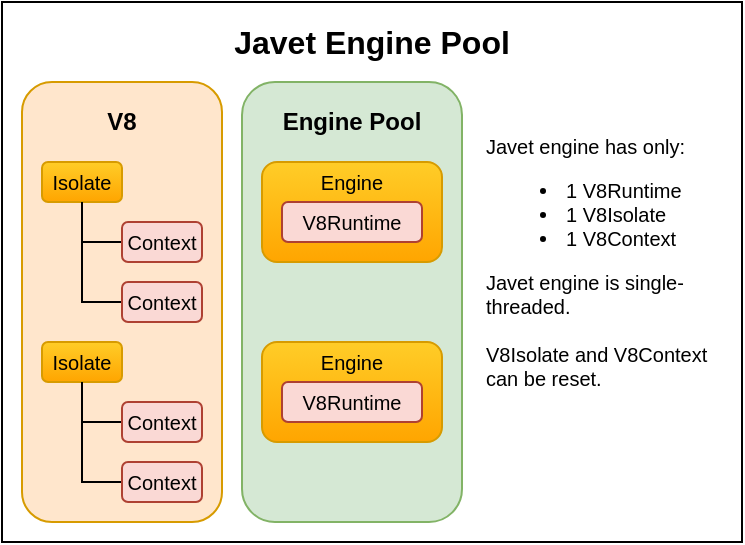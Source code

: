 <mxfile version="14.1.8" type="device"><diagram id="CHu1ZlpHBPhQGemirXZb" name="Page-1"><mxGraphModel dx="1436" dy="1016" grid="1" gridSize="10" guides="1" tooltips="1" connect="1" arrows="1" fold="1" page="1" pageScale="1" pageWidth="850" pageHeight="1100" math="0" shadow="0"><root><mxCell id="0"/><mxCell id="1" parent="0"/><mxCell id="9jHNQohJ6zs4diYaYj3G-8" value="" style="rounded=0;whiteSpace=wrap;html=1;fontSize=10;" parent="1" vertex="1"><mxGeometry x="30" width="370" height="270" as="geometry"/></mxCell><mxCell id="9jHNQohJ6zs4diYaYj3G-9" value="Javet Engine Pool" style="text;html=1;strokeColor=none;fillColor=none;align=center;verticalAlign=middle;whiteSpace=wrap;rounded=0;fontStyle=1;fontSize=16;" parent="1" vertex="1"><mxGeometry x="40" y="10" width="350" height="20" as="geometry"/></mxCell><mxCell id="9jHNQohJ6zs4diYaYj3G-72" value="" style="rounded=1;whiteSpace=wrap;html=1;fillColor=#ffe6cc;strokeColor=#d79b00;" parent="1" vertex="1"><mxGeometry x="40" y="40" width="100" height="220" as="geometry"/></mxCell><mxCell id="9jHNQohJ6zs4diYaYj3G-73" value="V8" style="text;html=1;strokeColor=none;fillColor=none;align=center;verticalAlign=middle;whiteSpace=wrap;rounded=0;fontStyle=1" parent="1" vertex="1"><mxGeometry x="70" y="50" width="40" height="20" as="geometry"/></mxCell><mxCell id="9jHNQohJ6zs4diYaYj3G-76" style="edgeStyle=orthogonalEdgeStyle;rounded=0;orthogonalLoop=1;jettySize=auto;html=1;exitX=0.5;exitY=1;exitDx=0;exitDy=0;entryX=0;entryY=0.5;entryDx=0;entryDy=0;endArrow=none;endFill=0;fontSize=10;fontColor=#4D4D4D;" parent="1" source="9jHNQohJ6zs4diYaYj3G-74" target="9jHNQohJ6zs4diYaYj3G-75" edge="1"><mxGeometry relative="1" as="geometry"><Array as="points"><mxPoint x="70" y="120"/></Array></mxGeometry></mxCell><mxCell id="9jHNQohJ6zs4diYaYj3G-74" value="Isolate" style="rounded=1;whiteSpace=wrap;html=1;fontSize=10;align=center;fillColor=#ffcd28;strokeColor=#d79b00;gradientColor=#ffa500;" parent="1" vertex="1"><mxGeometry x="50" y="80" width="40" height="20" as="geometry"/></mxCell><mxCell id="9jHNQohJ6zs4diYaYj3G-75" value="Context" style="rounded=1;whiteSpace=wrap;html=1;fontSize=10;align=center;fillColor=#fad9d5;strokeColor=#ae4132;" parent="1" vertex="1"><mxGeometry x="90" y="110" width="40" height="20" as="geometry"/></mxCell><mxCell id="9jHNQohJ6zs4diYaYj3G-78" style="edgeStyle=orthogonalEdgeStyle;rounded=0;orthogonalLoop=1;jettySize=auto;html=1;exitX=0;exitY=0.5;exitDx=0;exitDy=0;endArrow=none;endFill=0;fontSize=10;fontColor=#4D4D4D;" parent="1" source="9jHNQohJ6zs4diYaYj3G-77" edge="1"><mxGeometry relative="1" as="geometry"><mxPoint x="70" y="100" as="targetPoint"/><Array as="points"><mxPoint x="70" y="150"/></Array></mxGeometry></mxCell><mxCell id="9jHNQohJ6zs4diYaYj3G-77" value="Context" style="rounded=1;whiteSpace=wrap;html=1;fontSize=10;align=center;fillColor=#fad9d5;strokeColor=#ae4132;" parent="1" vertex="1"><mxGeometry x="90" y="140" width="40" height="20" as="geometry"/></mxCell><mxCell id="9jHNQohJ6zs4diYaYj3G-79" style="edgeStyle=orthogonalEdgeStyle;rounded=0;orthogonalLoop=1;jettySize=auto;html=1;exitX=0.5;exitY=1;exitDx=0;exitDy=0;entryX=0;entryY=0.5;entryDx=0;entryDy=0;endArrow=none;endFill=0;fontSize=10;fontColor=#4D4D4D;" parent="1" source="9jHNQohJ6zs4diYaYj3G-80" target="9jHNQohJ6zs4diYaYj3G-81" edge="1"><mxGeometry relative="1" as="geometry"><Array as="points"><mxPoint x="70" y="210"/></Array></mxGeometry></mxCell><mxCell id="9jHNQohJ6zs4diYaYj3G-80" value="Isolate" style="rounded=1;whiteSpace=wrap;html=1;fontSize=10;align=center;fillColor=#ffcd28;strokeColor=#d79b00;gradientColor=#ffa500;" parent="1" vertex="1"><mxGeometry x="50" y="170" width="40" height="20" as="geometry"/></mxCell><mxCell id="9jHNQohJ6zs4diYaYj3G-81" value="Context" style="rounded=1;whiteSpace=wrap;html=1;fontSize=10;align=center;fillColor=#fad9d5;strokeColor=#ae4132;" parent="1" vertex="1"><mxGeometry x="90" y="200" width="40" height="20" as="geometry"/></mxCell><mxCell id="9jHNQohJ6zs4diYaYj3G-82" style="edgeStyle=orthogonalEdgeStyle;rounded=0;orthogonalLoop=1;jettySize=auto;html=1;exitX=0;exitY=0.5;exitDx=0;exitDy=0;endArrow=none;endFill=0;fontSize=10;fontColor=#4D4D4D;" parent="1" source="9jHNQohJ6zs4diYaYj3G-83" edge="1"><mxGeometry relative="1" as="geometry"><mxPoint x="70" y="190" as="targetPoint"/><Array as="points"><mxPoint x="70" y="240"/></Array></mxGeometry></mxCell><mxCell id="9jHNQohJ6zs4diYaYj3G-83" value="Context" style="rounded=1;whiteSpace=wrap;html=1;fontSize=10;align=center;fillColor=#fad9d5;strokeColor=#ae4132;" parent="1" vertex="1"><mxGeometry x="90" y="230" width="40" height="20" as="geometry"/></mxCell><mxCell id="B7r9xKKQSvwCUIdgOdjc-1" value="" style="rounded=1;whiteSpace=wrap;html=1;fillColor=#d5e8d4;strokeColor=#82b366;" vertex="1" parent="1"><mxGeometry x="150" y="40" width="110" height="220" as="geometry"/></mxCell><mxCell id="B7r9xKKQSvwCUIdgOdjc-2" value="Engine Pool" style="text;html=1;strokeColor=none;fillColor=none;align=center;verticalAlign=middle;whiteSpace=wrap;rounded=0;fontStyle=1" vertex="1" parent="1"><mxGeometry x="160" y="50" width="90" height="20" as="geometry"/></mxCell><mxCell id="B7r9xKKQSvwCUIdgOdjc-5" value="" style="rounded=1;whiteSpace=wrap;html=1;fontSize=10;align=center;fillColor=#ffcd28;strokeColor=#d79b00;gradientColor=#ffa500;" vertex="1" parent="1"><mxGeometry x="160" y="80" width="90" height="50" as="geometry"/></mxCell><mxCell id="B7r9xKKQSvwCUIdgOdjc-6" value="V8Runtime" style="rounded=1;whiteSpace=wrap;html=1;fontSize=10;align=center;fillColor=#fad9d5;strokeColor=#ae4132;" vertex="1" parent="1"><mxGeometry x="170" y="100" width="70" height="20" as="geometry"/></mxCell><mxCell id="B7r9xKKQSvwCUIdgOdjc-7" value="Engine" style="text;html=1;strokeColor=none;fillColor=none;align=center;verticalAlign=middle;whiteSpace=wrap;rounded=0;fontSize=10;" vertex="1" parent="1"><mxGeometry x="185" y="80" width="40" height="20" as="geometry"/></mxCell><mxCell id="B7r9xKKQSvwCUIdgOdjc-8" value="" style="rounded=1;whiteSpace=wrap;html=1;fontSize=10;align=center;fillColor=#ffcd28;strokeColor=#d79b00;gradientColor=#ffa500;" vertex="1" parent="1"><mxGeometry x="160" y="170" width="90" height="50" as="geometry"/></mxCell><mxCell id="B7r9xKKQSvwCUIdgOdjc-9" value="V8Runtime" style="rounded=1;whiteSpace=wrap;html=1;fontSize=10;align=center;fillColor=#fad9d5;strokeColor=#ae4132;" vertex="1" parent="1"><mxGeometry x="170" y="190" width="70" height="20" as="geometry"/></mxCell><mxCell id="B7r9xKKQSvwCUIdgOdjc-10" value="Engine" style="text;html=1;strokeColor=none;fillColor=none;align=center;verticalAlign=middle;whiteSpace=wrap;rounded=0;fontSize=10;" vertex="1" parent="1"><mxGeometry x="185" y="170" width="40" height="20" as="geometry"/></mxCell><mxCell id="B7r9xKKQSvwCUIdgOdjc-12" value="Javet engine has only:&lt;br&gt;&lt;ul&gt;&lt;li&gt;1 V8Runtime&lt;/li&gt;&lt;li&gt;1 V8Isolate&lt;/li&gt;&lt;li&gt;1 V8Context&lt;/li&gt;&lt;/ul&gt;&lt;div&gt;Javet engine is single-threaded.&lt;/div&gt;&lt;div&gt;&lt;br&gt;&lt;/div&gt;&lt;div&gt;V8Isolate and V8Context can be reset.&lt;/div&gt;" style="text;html=1;strokeColor=none;fillColor=none;align=left;verticalAlign=top;whiteSpace=wrap;rounded=0;fontSize=10;fontColor=#000000;" vertex="1" parent="1"><mxGeometry x="270" y="60" width="120" height="140" as="geometry"/></mxCell></root></mxGraphModel></diagram></mxfile>